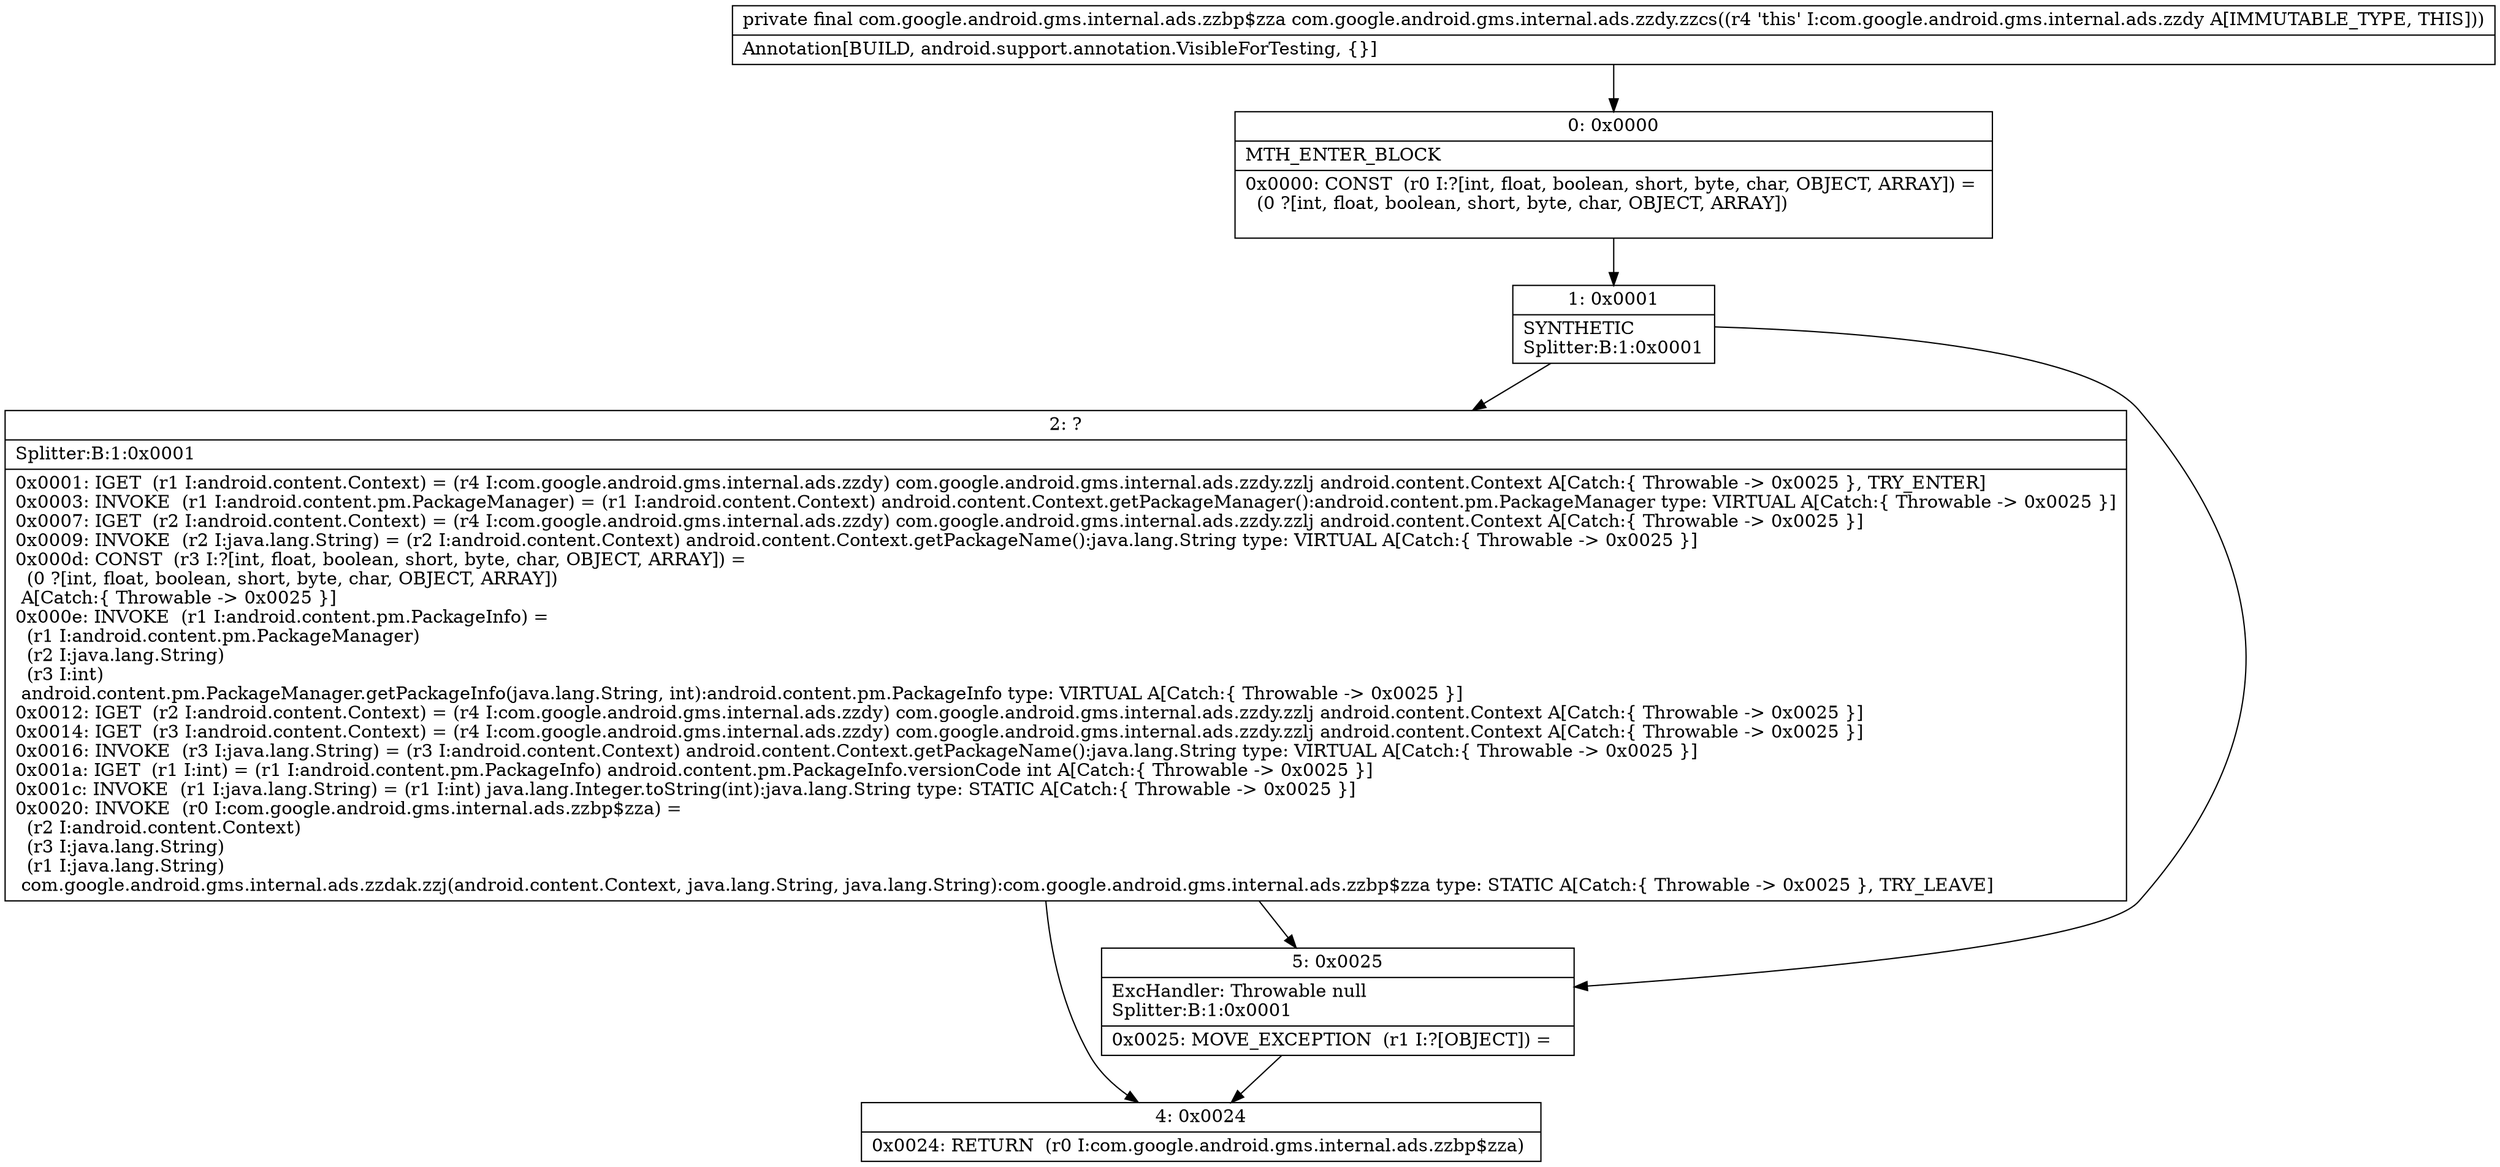 digraph "CFG forcom.google.android.gms.internal.ads.zzdy.zzcs()Lcom\/google\/android\/gms\/internal\/ads\/zzbp$zza;" {
Node_0 [shape=record,label="{0\:\ 0x0000|MTH_ENTER_BLOCK\l|0x0000: CONST  (r0 I:?[int, float, boolean, short, byte, char, OBJECT, ARRAY]) = \l  (0 ?[int, float, boolean, short, byte, char, OBJECT, ARRAY])\l \l}"];
Node_1 [shape=record,label="{1\:\ 0x0001|SYNTHETIC\lSplitter:B:1:0x0001\l}"];
Node_2 [shape=record,label="{2\:\ ?|Splitter:B:1:0x0001\l|0x0001: IGET  (r1 I:android.content.Context) = (r4 I:com.google.android.gms.internal.ads.zzdy) com.google.android.gms.internal.ads.zzdy.zzlj android.content.Context A[Catch:\{ Throwable \-\> 0x0025 \}, TRY_ENTER]\l0x0003: INVOKE  (r1 I:android.content.pm.PackageManager) = (r1 I:android.content.Context) android.content.Context.getPackageManager():android.content.pm.PackageManager type: VIRTUAL A[Catch:\{ Throwable \-\> 0x0025 \}]\l0x0007: IGET  (r2 I:android.content.Context) = (r4 I:com.google.android.gms.internal.ads.zzdy) com.google.android.gms.internal.ads.zzdy.zzlj android.content.Context A[Catch:\{ Throwable \-\> 0x0025 \}]\l0x0009: INVOKE  (r2 I:java.lang.String) = (r2 I:android.content.Context) android.content.Context.getPackageName():java.lang.String type: VIRTUAL A[Catch:\{ Throwable \-\> 0x0025 \}]\l0x000d: CONST  (r3 I:?[int, float, boolean, short, byte, char, OBJECT, ARRAY]) = \l  (0 ?[int, float, boolean, short, byte, char, OBJECT, ARRAY])\l A[Catch:\{ Throwable \-\> 0x0025 \}]\l0x000e: INVOKE  (r1 I:android.content.pm.PackageInfo) = \l  (r1 I:android.content.pm.PackageManager)\l  (r2 I:java.lang.String)\l  (r3 I:int)\l android.content.pm.PackageManager.getPackageInfo(java.lang.String, int):android.content.pm.PackageInfo type: VIRTUAL A[Catch:\{ Throwable \-\> 0x0025 \}]\l0x0012: IGET  (r2 I:android.content.Context) = (r4 I:com.google.android.gms.internal.ads.zzdy) com.google.android.gms.internal.ads.zzdy.zzlj android.content.Context A[Catch:\{ Throwable \-\> 0x0025 \}]\l0x0014: IGET  (r3 I:android.content.Context) = (r4 I:com.google.android.gms.internal.ads.zzdy) com.google.android.gms.internal.ads.zzdy.zzlj android.content.Context A[Catch:\{ Throwable \-\> 0x0025 \}]\l0x0016: INVOKE  (r3 I:java.lang.String) = (r3 I:android.content.Context) android.content.Context.getPackageName():java.lang.String type: VIRTUAL A[Catch:\{ Throwable \-\> 0x0025 \}]\l0x001a: IGET  (r1 I:int) = (r1 I:android.content.pm.PackageInfo) android.content.pm.PackageInfo.versionCode int A[Catch:\{ Throwable \-\> 0x0025 \}]\l0x001c: INVOKE  (r1 I:java.lang.String) = (r1 I:int) java.lang.Integer.toString(int):java.lang.String type: STATIC A[Catch:\{ Throwable \-\> 0x0025 \}]\l0x0020: INVOKE  (r0 I:com.google.android.gms.internal.ads.zzbp$zza) = \l  (r2 I:android.content.Context)\l  (r3 I:java.lang.String)\l  (r1 I:java.lang.String)\l com.google.android.gms.internal.ads.zzdak.zzj(android.content.Context, java.lang.String, java.lang.String):com.google.android.gms.internal.ads.zzbp$zza type: STATIC A[Catch:\{ Throwable \-\> 0x0025 \}, TRY_LEAVE]\l}"];
Node_4 [shape=record,label="{4\:\ 0x0024|0x0024: RETURN  (r0 I:com.google.android.gms.internal.ads.zzbp$zza) \l}"];
Node_5 [shape=record,label="{5\:\ 0x0025|ExcHandler: Throwable null\lSplitter:B:1:0x0001\l|0x0025: MOVE_EXCEPTION  (r1 I:?[OBJECT]) =  \l}"];
MethodNode[shape=record,label="{private final com.google.android.gms.internal.ads.zzbp$zza com.google.android.gms.internal.ads.zzdy.zzcs((r4 'this' I:com.google.android.gms.internal.ads.zzdy A[IMMUTABLE_TYPE, THIS]))  | Annotation[BUILD, android.support.annotation.VisibleForTesting, \{\}]\l}"];
MethodNode -> Node_0;
Node_0 -> Node_1;
Node_1 -> Node_2;
Node_1 -> Node_5;
Node_2 -> Node_5;
Node_2 -> Node_4;
Node_5 -> Node_4;
}

